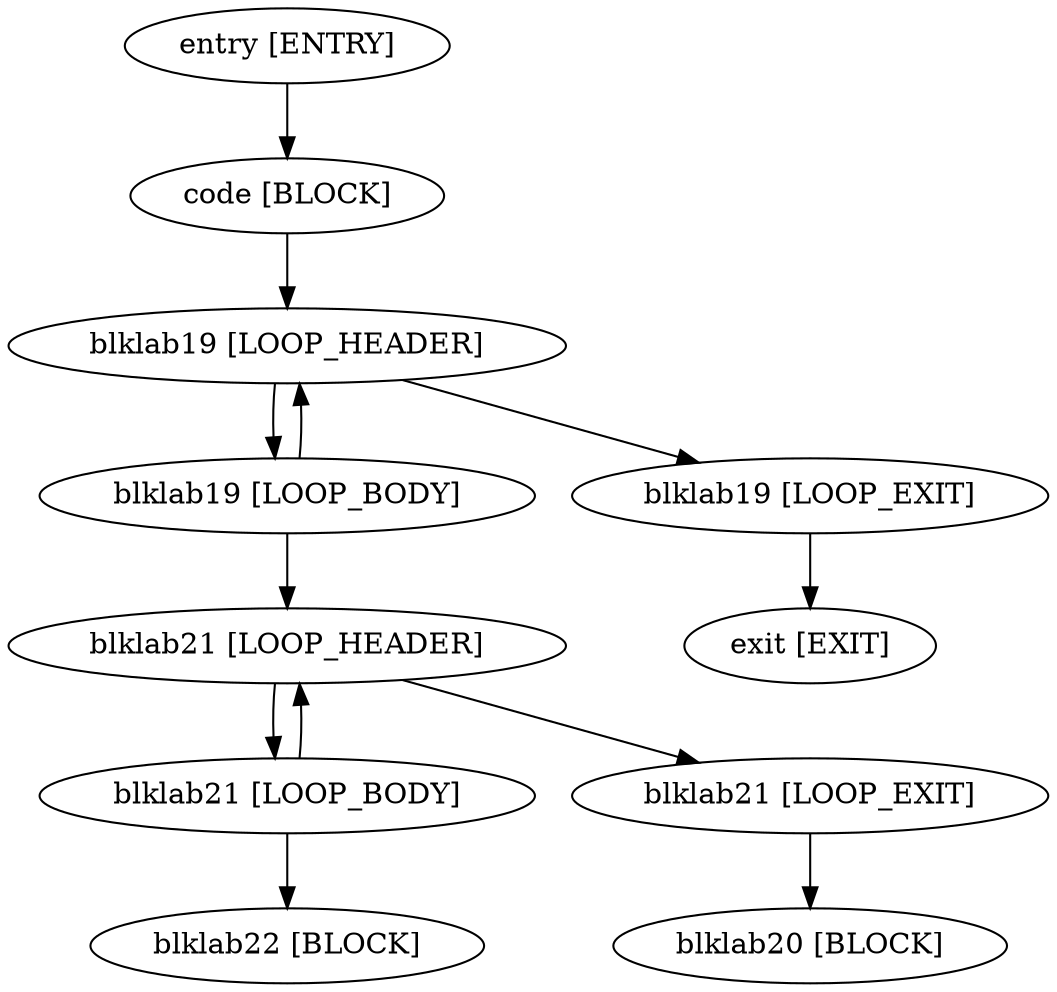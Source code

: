 digraph printMat{
"entry [ENTRY]"->"code [BLOCK]";
"code [BLOCK]"->"blklab19 [LOOP_HEADER]";
"blklab19 [LOOP_HEADER]"->"blklab19 [LOOP_BODY]";
"blklab19 [LOOP_HEADER]"->"blklab19 [LOOP_EXIT]";
"blklab19 [LOOP_BODY]"->"blklab19 [LOOP_HEADER]";
"blklab19 [LOOP_BODY]"->"blklab21 [LOOP_HEADER]";
"blklab19 [LOOP_EXIT]"->"exit [EXIT]";
"blklab21 [LOOP_HEADER]"->"blklab21 [LOOP_BODY]";
"blklab21 [LOOP_HEADER]"->"blklab21 [LOOP_EXIT]";
"blklab21 [LOOP_BODY]"->"blklab21 [LOOP_HEADER]";
"blklab21 [LOOP_BODY]"->"blklab22 [BLOCK]";
"blklab21 [LOOP_EXIT]"->"blklab20 [BLOCK]";

}
